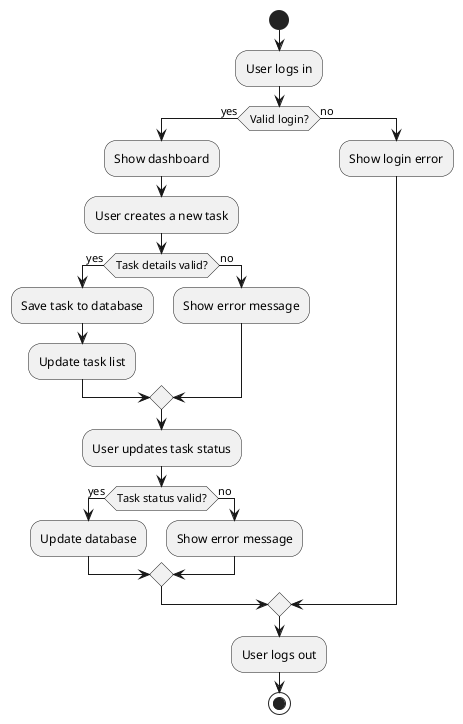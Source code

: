 @startuml
'https://plantuml.com/activity-diagram-beta

start
:User logs in;
if (Valid login?) then (yes)
  :Show dashboard;
  :User creates a new task;
  if (Task details valid?) then (yes)
    :Save task to database;
    :Update task list;
  else (no)
    :Show error message;
  endif
  :User updates task status;
  if (Task status valid?) then (yes)
    :Update database;
  else (no)
    :Show error message;
  endif
else (no)
  :Show login error;
endif
:User logs out;
stop

@enduml
